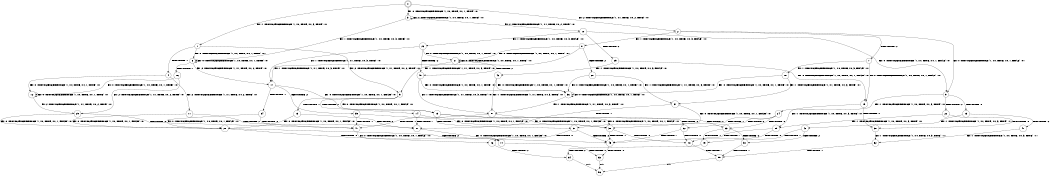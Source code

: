 digraph BCG {
size = "7, 10.5";
center = TRUE;
node [shape = circle];
0 [peripheries = 2];
0 -> 1 [label = "EX !1 !ATOMIC_EXCH_BRANCH (1, +0, TRUE, +0, 3, TRUE) !:0:"];
0 -> 2 [label = "EX !2 !ATOMIC_EXCH_BRANCH (1, +1, TRUE, +0, 2, TRUE) !:0:"];
0 -> 3 [label = "EX !0 !ATOMIC_EXCH_BRANCH (1, +0, TRUE, +0, 1, TRUE) !:0:"];
1 -> 4 [label = "TERMINATE !1"];
1 -> 5 [label = "EX !2 !ATOMIC_EXCH_BRANCH (1, +1, TRUE, +0, 2, TRUE) !:0:"];
1 -> 6 [label = "EX !0 !ATOMIC_EXCH_BRANCH (1, +0, TRUE, +0, 1, TRUE) !:0:"];
2 -> 7 [label = "TERMINATE !2"];
2 -> 8 [label = "EX !1 !ATOMIC_EXCH_BRANCH (1, +0, TRUE, +0, 3, FALSE) !:0:"];
2 -> 9 [label = "EX !0 !ATOMIC_EXCH_BRANCH (1, +0, TRUE, +0, 1, FALSE) !:0:"];
3 -> 6 [label = "EX !1 !ATOMIC_EXCH_BRANCH (1, +0, TRUE, +0, 3, TRUE) !:0:"];
3 -> 10 [label = "EX !2 !ATOMIC_EXCH_BRANCH (1, +1, TRUE, +0, 2, TRUE) !:0:"];
3 -> 3 [label = "EX !0 !ATOMIC_EXCH_BRANCH (1, +0, TRUE, +0, 1, TRUE) !:0:"];
4 -> 11 [label = "EX !2 !ATOMIC_EXCH_BRANCH (1, +1, TRUE, +0, 2, TRUE) !:0:"];
4 -> 12 [label = "EX !0 !ATOMIC_EXCH_BRANCH (1, +0, TRUE, +0, 1, TRUE) !:0:"];
5 -> 13 [label = "TERMINATE !1"];
5 -> 14 [label = "TERMINATE !2"];
5 -> 15 [label = "EX !0 !ATOMIC_EXCH_BRANCH (1, +0, TRUE, +0, 1, FALSE) !:0:"];
6 -> 16 [label = "TERMINATE !1"];
6 -> 17 [label = "EX !2 !ATOMIC_EXCH_BRANCH (1, +1, TRUE, +0, 2, TRUE) !:0:"];
6 -> 6 [label = "EX !0 !ATOMIC_EXCH_BRANCH (1, +0, TRUE, +0, 1, TRUE) !:0:"];
7 -> 18 [label = "EX !1 !ATOMIC_EXCH_BRANCH (1, +0, TRUE, +0, 3, FALSE) !:0:"];
7 -> 19 [label = "EX !0 !ATOMIC_EXCH_BRANCH (1, +0, TRUE, +0, 1, FALSE) !:0:"];
8 -> 20 [label = "TERMINATE !2"];
8 -> 21 [label = "EX !0 !ATOMIC_EXCH_BRANCH (1, +0, TRUE, +0, 1, TRUE) !:0:"];
8 -> 5 [label = "EX !1 !ATOMIC_EXCH_BRANCH (1, +1, TRUE, +0, 3, TRUE) !:0:"];
9 -> 22 [label = "TERMINATE !2"];
9 -> 23 [label = "TERMINATE !0"];
9 -> 24 [label = "EX !1 !ATOMIC_EXCH_BRANCH (1, +0, TRUE, +0, 3, TRUE) !:0:"];
10 -> 25 [label = "TERMINATE !2"];
10 -> 26 [label = "EX !1 !ATOMIC_EXCH_BRANCH (1, +0, TRUE, +0, 3, FALSE) !:0:"];
10 -> 9 [label = "EX !0 !ATOMIC_EXCH_BRANCH (1, +0, TRUE, +0, 1, FALSE) !:0:"];
11 -> 27 [label = "TERMINATE !2"];
11 -> 28 [label = "EX !0 !ATOMIC_EXCH_BRANCH (1, +0, TRUE, +0, 1, FALSE) !:0:"];
12 -> 29 [label = "EX !2 !ATOMIC_EXCH_BRANCH (1, +1, TRUE, +0, 2, TRUE) !:0:"];
12 -> 12 [label = "EX !0 !ATOMIC_EXCH_BRANCH (1, +0, TRUE, +0, 1, TRUE) !:0:"];
13 -> 27 [label = "TERMINATE !2"];
13 -> 28 [label = "EX !0 !ATOMIC_EXCH_BRANCH (1, +0, TRUE, +0, 1, FALSE) !:0:"];
14 -> 27 [label = "TERMINATE !1"];
14 -> 30 [label = "EX !0 !ATOMIC_EXCH_BRANCH (1, +0, TRUE, +0, 1, FALSE) !:0:"];
15 -> 31 [label = "TERMINATE !1"];
15 -> 32 [label = "TERMINATE !2"];
15 -> 33 [label = "TERMINATE !0"];
16 -> 29 [label = "EX !2 !ATOMIC_EXCH_BRANCH (1, +1, TRUE, +0, 2, TRUE) !:0:"];
16 -> 12 [label = "EX !0 !ATOMIC_EXCH_BRANCH (1, +0, TRUE, +0, 1, TRUE) !:0:"];
17 -> 34 [label = "TERMINATE !1"];
17 -> 35 [label = "TERMINATE !2"];
17 -> 15 [label = "EX !0 !ATOMIC_EXCH_BRANCH (1, +0, TRUE, +0, 1, FALSE) !:0:"];
18 -> 36 [label = "EX !0 !ATOMIC_EXCH_BRANCH (1, +0, TRUE, +0, 1, TRUE) !:0:"];
18 -> 37 [label = "EX !1 !ATOMIC_EXCH_BRANCH (1, +1, TRUE, +0, 3, TRUE) !:0:"];
19 -> 38 [label = "TERMINATE !0"];
19 -> 39 [label = "EX !1 !ATOMIC_EXCH_BRANCH (1, +0, TRUE, +0, 3, TRUE) !:0:"];
20 -> 36 [label = "EX !0 !ATOMIC_EXCH_BRANCH (1, +0, TRUE, +0, 1, TRUE) !:0:"];
20 -> 37 [label = "EX !1 !ATOMIC_EXCH_BRANCH (1, +1, TRUE, +0, 3, TRUE) !:0:"];
21 -> 40 [label = "TERMINATE !2"];
21 -> 17 [label = "EX !1 !ATOMIC_EXCH_BRANCH (1, +1, TRUE, +0, 3, TRUE) !:0:"];
21 -> 21 [label = "EX !0 !ATOMIC_EXCH_BRANCH (1, +0, TRUE, +0, 1, TRUE) !:0:"];
22 -> 38 [label = "TERMINATE !0"];
22 -> 39 [label = "EX !1 !ATOMIC_EXCH_BRANCH (1, +0, TRUE, +0, 3, TRUE) !:0:"];
23 -> 41 [label = "TERMINATE !2"];
23 -> 42 [label = "EX !1 !ATOMIC_EXCH_BRANCH (1, +0, TRUE, +0, 3, TRUE) !:1:"];
24 -> 31 [label = "TERMINATE !1"];
24 -> 32 [label = "TERMINATE !2"];
24 -> 33 [label = "TERMINATE !0"];
25 -> 43 [label = "EX !1 !ATOMIC_EXCH_BRANCH (1, +0, TRUE, +0, 3, FALSE) !:0:"];
25 -> 19 [label = "EX !0 !ATOMIC_EXCH_BRANCH (1, +0, TRUE, +0, 1, FALSE) !:0:"];
26 -> 40 [label = "TERMINATE !2"];
26 -> 17 [label = "EX !1 !ATOMIC_EXCH_BRANCH (1, +1, TRUE, +0, 3, TRUE) !:0:"];
26 -> 21 [label = "EX !0 !ATOMIC_EXCH_BRANCH (1, +0, TRUE, +0, 1, TRUE) !:0:"];
27 -> 44 [label = "EX !0 !ATOMIC_EXCH_BRANCH (1, +0, TRUE, +0, 1, FALSE) !:0:"];
28 -> 45 [label = "TERMINATE !2"];
28 -> 46 [label = "TERMINATE !0"];
29 -> 47 [label = "TERMINATE !2"];
29 -> 28 [label = "EX !0 !ATOMIC_EXCH_BRANCH (1, +0, TRUE, +0, 1, FALSE) !:0:"];
30 -> 45 [label = "TERMINATE !1"];
30 -> 48 [label = "TERMINATE !0"];
31 -> 45 [label = "TERMINATE !2"];
31 -> 46 [label = "TERMINATE !0"];
32 -> 45 [label = "TERMINATE !1"];
32 -> 48 [label = "TERMINATE !0"];
33 -> 49 [label = "TERMINATE !1"];
33 -> 50 [label = "TERMINATE !2"];
34 -> 47 [label = "TERMINATE !2"];
34 -> 28 [label = "EX !0 !ATOMIC_EXCH_BRANCH (1, +0, TRUE, +0, 1, FALSE) !:0:"];
35 -> 47 [label = "TERMINATE !1"];
35 -> 30 [label = "EX !0 !ATOMIC_EXCH_BRANCH (1, +0, TRUE, +0, 1, FALSE) !:0:"];
36 -> 51 [label = "EX !1 !ATOMIC_EXCH_BRANCH (1, +1, TRUE, +0, 3, TRUE) !:0:"];
36 -> 36 [label = "EX !0 !ATOMIC_EXCH_BRANCH (1, +0, TRUE, +0, 1, TRUE) !:0:"];
37 -> 27 [label = "TERMINATE !1"];
37 -> 30 [label = "EX !0 !ATOMIC_EXCH_BRANCH (1, +0, TRUE, +0, 1, FALSE) !:0:"];
38 -> 52 [label = "EX !1 !ATOMIC_EXCH_BRANCH (1, +0, TRUE, +0, 3, TRUE) !:1:"];
39 -> 45 [label = "TERMINATE !1"];
39 -> 48 [label = "TERMINATE !0"];
40 -> 51 [label = "EX !1 !ATOMIC_EXCH_BRANCH (1, +1, TRUE, +0, 3, TRUE) !:0:"];
40 -> 36 [label = "EX !0 !ATOMIC_EXCH_BRANCH (1, +0, TRUE, +0, 1, TRUE) !:0:"];
41 -> 52 [label = "EX !1 !ATOMIC_EXCH_BRANCH (1, +0, TRUE, +0, 3, TRUE) !:1:"];
42 -> 49 [label = "TERMINATE !1"];
42 -> 50 [label = "TERMINATE !2"];
43 -> 51 [label = "EX !1 !ATOMIC_EXCH_BRANCH (1, +1, TRUE, +0, 3, TRUE) !:0:"];
43 -> 36 [label = "EX !0 !ATOMIC_EXCH_BRANCH (1, +0, TRUE, +0, 1, TRUE) !:0:"];
44 -> 53 [label = "TERMINATE !0"];
45 -> 53 [label = "TERMINATE !0"];
46 -> 54 [label = "TERMINATE !2"];
47 -> 44 [label = "EX !0 !ATOMIC_EXCH_BRANCH (1, +0, TRUE, +0, 1, FALSE) !:0:"];
48 -> 55 [label = "TERMINATE !1"];
49 -> 54 [label = "TERMINATE !2"];
50 -> 55 [label = "TERMINATE !1"];
51 -> 47 [label = "TERMINATE !1"];
51 -> 30 [label = "EX !0 !ATOMIC_EXCH_BRANCH (1, +0, TRUE, +0, 1, FALSE) !:0:"];
52 -> 55 [label = "TERMINATE !1"];
53 -> 56 [label = "exit"];
54 -> 56 [label = "exit"];
55 -> 56 [label = "exit"];
}
